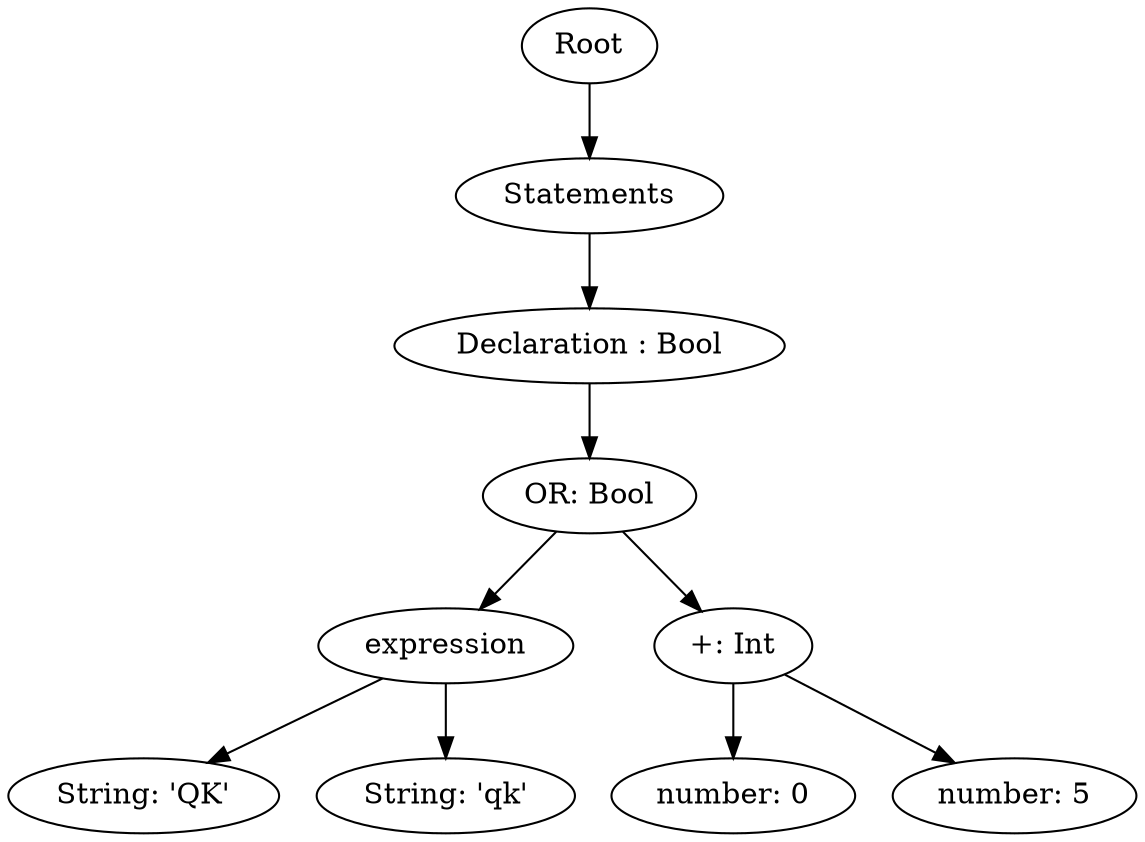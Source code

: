 digraph AST {
  node0 [label="Root"]
  node1 [label="Statements"]
  node2 [label="Declaration : Bool"]
  node3 [label="OR: Bool"]
  node4 [label="expression"]
  node5 [label="String: 'QK'"]
  node4 -> node5;
  node6 [label="String: 'qk'"]
  node4 -> node6;
  node3 -> node4;
  node7 [label="+: Int"]
  node8 [label="number: 0"]
  node7 -> node8;
  node9 [label="number: 5"]
  node7 -> node9;
  node3 -> node7;
  node2 -> node3;
  node1 -> node2;
  node0 -> node1;
}
